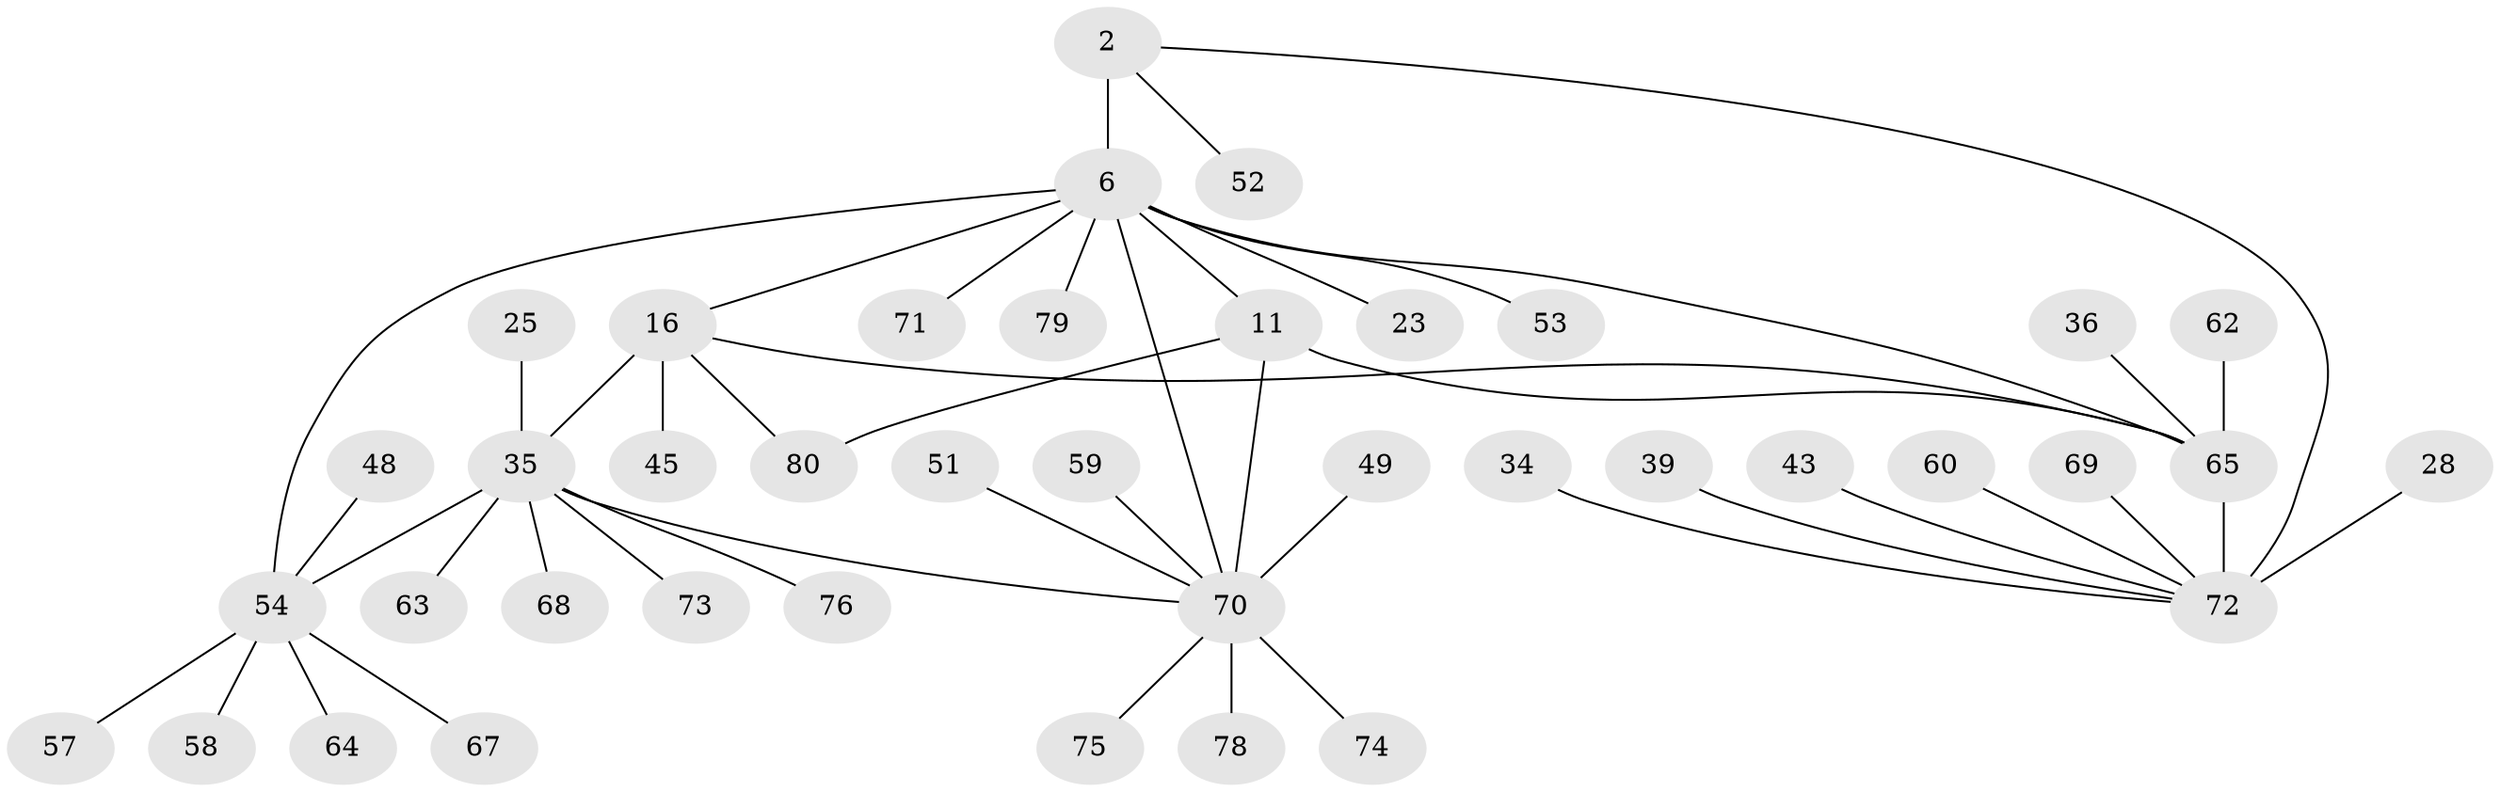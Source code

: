 // original degree distribution, {6: 0.05, 3: 0.05, 7: 0.05, 5: 0.05, 10: 0.0125, 8: 0.0375, 11: 0.0125, 4: 0.025, 9: 0.0125, 1: 0.6, 2: 0.1}
// Generated by graph-tools (version 1.1) at 2025/55/03/09/25 04:55:47]
// undirected, 40 vertices, 46 edges
graph export_dot {
graph [start="1"]
  node [color=gray90,style=filled];
  2 [super="+1"];
  6 [super="+5+4"];
  11 [super="+10"];
  16 [super="+13"];
  23;
  25;
  28;
  34;
  35 [super="+15"];
  36;
  39;
  43;
  45;
  48;
  49;
  51;
  52 [super="+44"];
  53;
  54 [super="+8+22+26+38+40+42"];
  57;
  58;
  59;
  60;
  62 [super="+47"];
  63 [super="+61"];
  64;
  65 [super="+19+21+27"];
  67 [super="+55"];
  68;
  69;
  70 [super="+56+41+46"];
  71;
  72 [super="+17+20"];
  73;
  74;
  75;
  76;
  78;
  79;
  80 [super="+66+77"];
  2 -- 72 [weight=2];
  2 -- 52;
  2 -- 6 [weight=4];
  6 -- 11 [weight=2];
  6 -- 53;
  6 -- 71;
  6 -- 54 [weight=5];
  6 -- 65;
  6 -- 70;
  6 -- 79;
  6 -- 16;
  6 -- 23;
  11 -- 80;
  11 -- 65;
  11 -- 70 [weight=4];
  16 -- 45;
  16 -- 80;
  16 -- 65;
  16 -- 35 [weight=4];
  25 -- 35;
  28 -- 72;
  34 -- 72;
  35 -- 68;
  35 -- 70 [weight=2];
  35 -- 73;
  35 -- 76;
  35 -- 54;
  35 -- 63;
  36 -- 65;
  39 -- 72;
  43 -- 72;
  48 -- 54;
  49 -- 70;
  51 -- 70;
  54 -- 64;
  54 -- 67;
  54 -- 58;
  54 -- 57;
  59 -- 70;
  60 -- 72;
  62 -- 65;
  65 -- 72 [weight=4];
  69 -- 72;
  70 -- 74;
  70 -- 75;
  70 -- 78;
}
